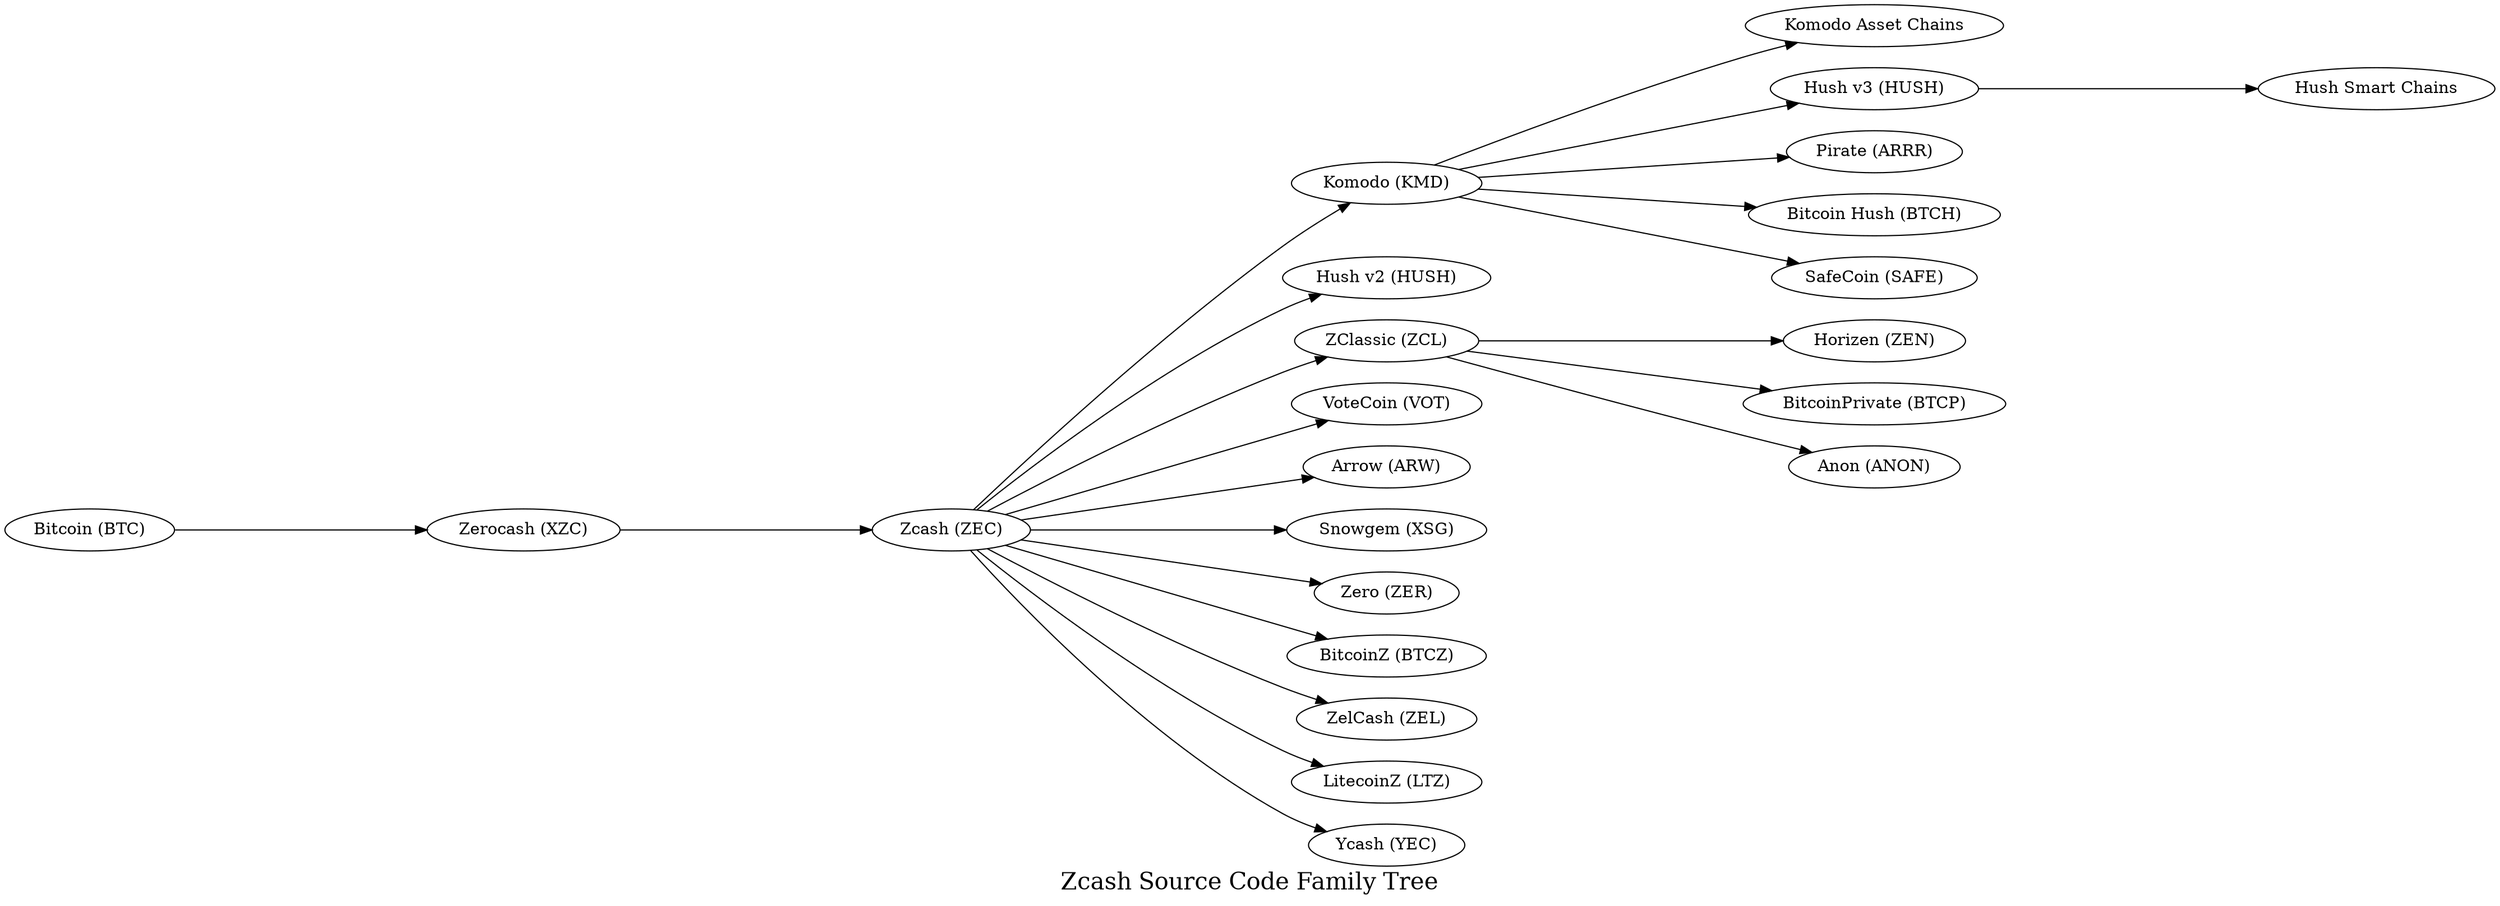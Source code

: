 digraph finite_state_machine {
    label="Zcash Source Code Family Tree";
    fontsize=20;
	rankdir=LR;
    ranksep=3;
    ratio=auto;
    overlap = false;
    splines = true;
	"Bitcoin (BTC)" -> "Zerocash (XZC)";
    "Zerocash (XZC)" -> "Zcash (ZEC)";
    "Zcash (ZEC)" -> "Komodo (KMD)";
    "Zcash (ZEC)" -> "Hush v2 (HUSH)";
    "Komodo (KMD)" -> "Komodo Asset Chains";
    "Komodo (KMD)" -> "Hush v3 (HUSH)";
    "Hush v3 (HUSH)" -> "Hush Smart Chains";
    "Komodo (KMD)" -> "Pirate (ARRR)";
    "Komodo (KMD)" -> "Bitcoin Hush (BTCH)";
    "Komodo (KMD)" -> "SafeCoin (SAFE)";
    "Zcash (ZEC)"  -> "ZClassic (ZCL)";
    "ZClassic (ZCL)" -> "Horizen (ZEN)";
    "ZClassic (ZCL)" -> "BitcoinPrivate (BTCP)";
    "ZClassic (ZCL)" -> "Anon (ANON)";
    "Zcash (ZEC)" -> "VoteCoin (VOT)";
    "Zcash (ZEC)" -> "Arrow (ARW)";
    "Zcash (ZEC)" -> "Snowgem (XSG)";
    "Zcash (ZEC)" -> "Zero (ZER)";
    "Zcash (ZEC)" -> "BitcoinZ (BTCZ)";
    "Zcash (ZEC)" -> "ZelCash (ZEL)";
    "Zcash (ZEC)" -> "LitecoinZ (LTZ)";
    "Zcash (ZEC)" -> "Ycash (YEC)";
}
